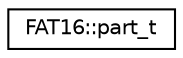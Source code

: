 digraph "Graphical Class Hierarchy"
{
  edge [fontname="Helvetica",fontsize="10",labelfontname="Helvetica",labelfontsize="10"];
  node [fontname="Helvetica",fontsize="10",shape=record];
  rankdir="LR";
  Node1 [label="FAT16::part_t",height=0.2,width=0.4,color="black", fillcolor="white", style="filled",URL="$d3/dc7/structFAT16_1_1part__t.html"];
}
